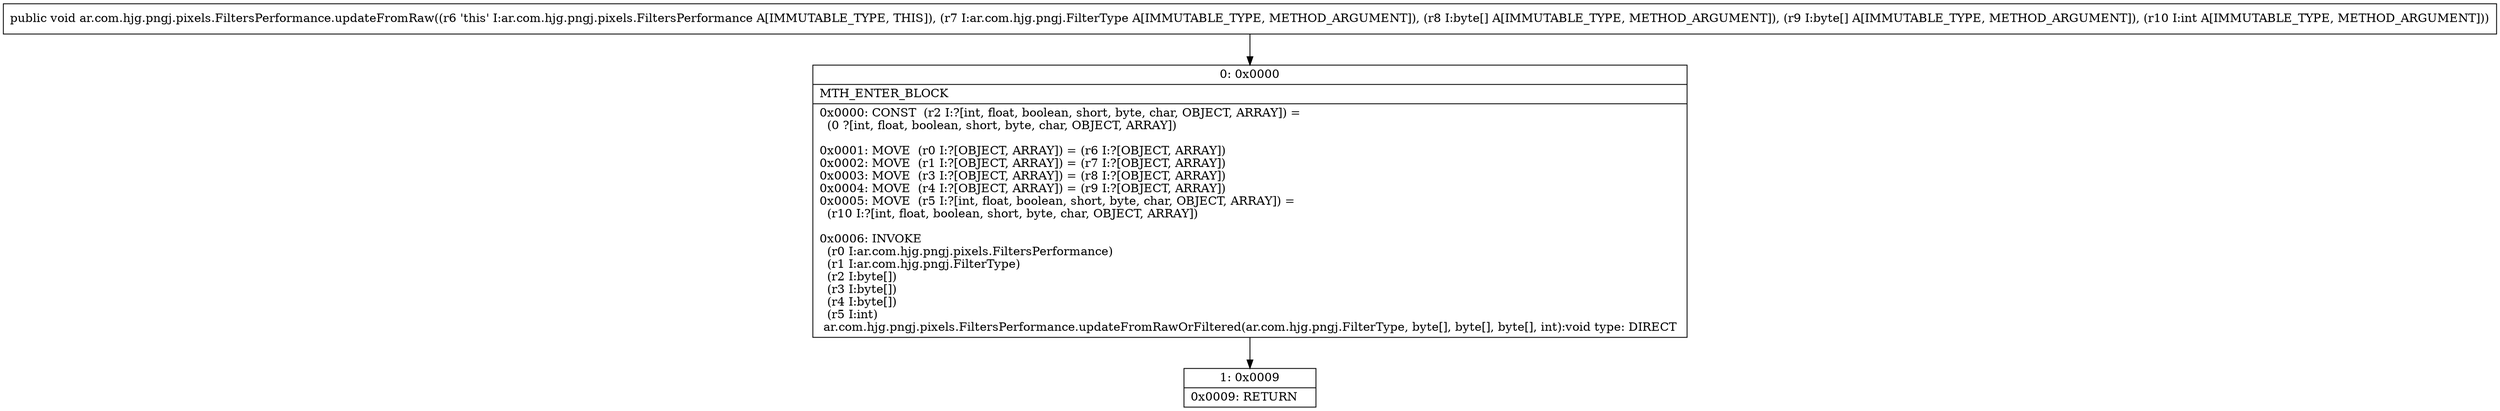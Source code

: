 digraph "CFG forar.com.hjg.pngj.pixels.FiltersPerformance.updateFromRaw(Lar\/com\/hjg\/pngj\/FilterType;[B[BI)V" {
Node_0 [shape=record,label="{0\:\ 0x0000|MTH_ENTER_BLOCK\l|0x0000: CONST  (r2 I:?[int, float, boolean, short, byte, char, OBJECT, ARRAY]) = \l  (0 ?[int, float, boolean, short, byte, char, OBJECT, ARRAY])\l \l0x0001: MOVE  (r0 I:?[OBJECT, ARRAY]) = (r6 I:?[OBJECT, ARRAY]) \l0x0002: MOVE  (r1 I:?[OBJECT, ARRAY]) = (r7 I:?[OBJECT, ARRAY]) \l0x0003: MOVE  (r3 I:?[OBJECT, ARRAY]) = (r8 I:?[OBJECT, ARRAY]) \l0x0004: MOVE  (r4 I:?[OBJECT, ARRAY]) = (r9 I:?[OBJECT, ARRAY]) \l0x0005: MOVE  (r5 I:?[int, float, boolean, short, byte, char, OBJECT, ARRAY]) = \l  (r10 I:?[int, float, boolean, short, byte, char, OBJECT, ARRAY])\l \l0x0006: INVOKE  \l  (r0 I:ar.com.hjg.pngj.pixels.FiltersPerformance)\l  (r1 I:ar.com.hjg.pngj.FilterType)\l  (r2 I:byte[])\l  (r3 I:byte[])\l  (r4 I:byte[])\l  (r5 I:int)\l ar.com.hjg.pngj.pixels.FiltersPerformance.updateFromRawOrFiltered(ar.com.hjg.pngj.FilterType, byte[], byte[], byte[], int):void type: DIRECT \l}"];
Node_1 [shape=record,label="{1\:\ 0x0009|0x0009: RETURN   \l}"];
MethodNode[shape=record,label="{public void ar.com.hjg.pngj.pixels.FiltersPerformance.updateFromRaw((r6 'this' I:ar.com.hjg.pngj.pixels.FiltersPerformance A[IMMUTABLE_TYPE, THIS]), (r7 I:ar.com.hjg.pngj.FilterType A[IMMUTABLE_TYPE, METHOD_ARGUMENT]), (r8 I:byte[] A[IMMUTABLE_TYPE, METHOD_ARGUMENT]), (r9 I:byte[] A[IMMUTABLE_TYPE, METHOD_ARGUMENT]), (r10 I:int A[IMMUTABLE_TYPE, METHOD_ARGUMENT])) }"];
MethodNode -> Node_0;
Node_0 -> Node_1;
}

